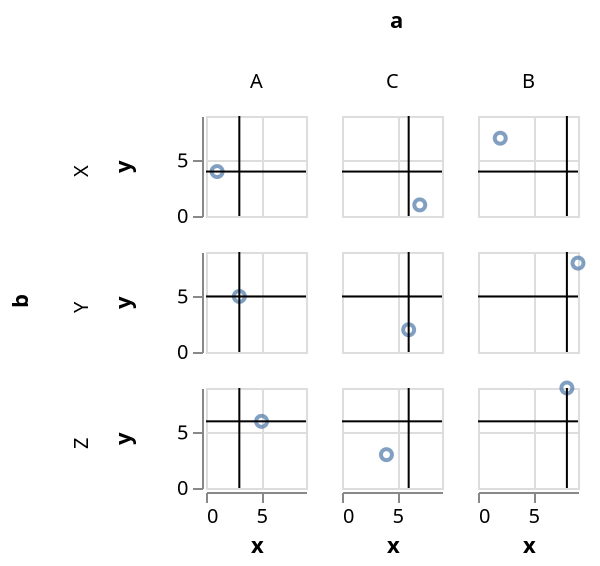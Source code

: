 {
    "$schema": "https://vega.github.io/schema/vega/v3.json",
    "description": "A simple bar chart with embedded data.",
    "autosize": "pad",
    "padding": 5,
    "data": [
        {
            "name": "source_0",
            "values": [
                {
                    "a": "A",
                    "b": "X",
                    "x": 1,
                    "y": 4
                },
                {
                    "a": "A",
                    "b": "Y",
                    "x": 3,
                    "y": 5
                },
                {
                    "a": "A",
                    "b": "Z",
                    "x": 5,
                    "y": 6
                },
                {
                    "a": "B",
                    "b": "X",
                    "x": 2,
                    "y": 7
                },
                {
                    "a": "B",
                    "b": "Y",
                    "x": 9,
                    "y": 8
                },
                {
                    "a": "B",
                    "b": "Z",
                    "x": 8,
                    "y": 9
                },
                {
                    "a": "C",
                    "b": "X",
                    "x": 7,
                    "y": 1
                },
                {
                    "a": "C",
                    "b": "Y",
                    "x": 6,
                    "y": 2
                },
                {
                    "a": "C",
                    "b": "Z",
                    "x": 4,
                    "y": 3
                }
            ]
        },
        {
            "name": "data_0",
            "source": "source_0",
            "transform": [
                {
                    "type": "window",
                    "params": [
                        null
                    ],
                    "as": [
                        "median_x_by_a"
                    ],
                    "ops": [
                        "median"
                    ],
                    "fields": [
                        "x"
                    ],
                    "sort": {
                        "field": [],
                        "order": []
                    },
                    "groupby": [
                        "a"
                    ],
                    "frame": [
                        null,
                        null
                    ]
                },
                {
                    "type": "window",
                    "params": [
                        null
                    ],
                    "as": [
                        "median_y_by_b"
                    ],
                    "ops": [
                        "median"
                    ],
                    "fields": [
                        "y"
                    ],
                    "sort": {
                        "field": [],
                        "order": []
                    },
                    "groupby": [
                        "b"
                    ],
                    "frame": [
                        null,
                        null
                    ]
                },
                {
                    "type": "window",
                    "params": [
                        null
                    ],
                    "as": [
                        "median_y_by_b"
                    ],
                    "ops": [
                        "median"
                    ],
                    "fields": [
                        "y"
                    ],
                    "sort": {
                        "field": [],
                        "order": []
                    },
                    "groupby": [
                        "b"
                    ],
                    "frame": [
                        null,
                        null
                    ]
                },
                {
                    "type": "window",
                    "params": [
                        null
                    ],
                    "as": [
                        "median_x_by_a"
                    ],
                    "ops": [
                        "median"
                    ],
                    "fields": [
                        "x"
                    ],
                    "sort": {
                        "field": [],
                        "order": []
                    },
                    "groupby": [
                        "a"
                    ],
                    "frame": [
                        null,
                        null
                    ]
                }
            ]
        },
        {
            "name": "column_domain",
            "source": "data_0",
            "transform": [
                {
                    "type": "aggregate",
                    "groupby": [
                        "a"
                    ],
                    "fields": [
                        "x"
                    ],
                    "ops": [
                        "median"
                    ],
                    "as": [
                        "median_x"
                    ]
                }
            ]
        },
        {
            "name": "row_domain",
            "source": "data_0",
            "transform": [
                {
                    "type": "aggregate",
                    "groupby": [
                        "b"
                    ],
                    "fields": [
                        "y"
                    ],
                    "ops": [
                        "median"
                    ],
                    "as": [
                        "median_y"
                    ]
                }
            ]
        },
        {
            "name": "data_2",
            "source": "data_0",
            "transform": [
                {
                    "type": "formula",
                    "expr": "toNumber(datum[\"x\"])",
                    "as": "x"
                },
                {
                    "type": "formula",
                    "expr": "toNumber(datum[\"y\"])",
                    "as": "y"
                },
                {
                    "type": "filter",
                    "expr": "datum[\"x\"] !== null && !isNaN(datum[\"x\"]) && datum[\"y\"] !== null && !isNaN(datum[\"y\"])"
                }
            ]
        },
        {
            "name": "data_3",
            "source": "data_0",
            "transform": [
                {
                    "type": "aggregate",
                    "groupby": [
                        "a",
                        "b"
                    ],
                    "ops": [
                        "median"
                    ],
                    "fields": [
                        "median_x_by_a"
                    ],
                    "as": [
                        "median_median_x_by_a"
                    ]
                }
            ]
        },
        {
            "name": "data_4",
            "source": "data_0",
            "transform": [
                {
                    "type": "aggregate",
                    "groupby": [
                        "a",
                        "b"
                    ],
                    "ops": [
                        "median"
                    ],
                    "fields": [
                        "median_y_by_b"
                    ],
                    "as": [
                        "median_median_y_by_b"
                    ]
                }
            ]
        }
    ],
    "signals": [
        {
            "name": "child_width",
            "value": 50
        },
        {
            "name": "child_height",
            "value": 50
        }
    ],
    "layout": {
        "padding": {
            "row": 10,
            "column": 10
        },
        "offset": {
            "rowTitle": 10,
            "columnTitle": 10
        },
        "columns": {
            "signal": "length(data('column_domain'))"
        },
        "bounds": "full",
        "align": "all"
    },
    "marks": [
        {
            "name": "row-title",
            "type": "group",
            "role": "row-title",
            "title": {
                "text": "b",
                "offset": 10,
                "orient": "left",
                "style": "guide-title"
            }
        },
        {
            "name": "column-title",
            "type": "group",
            "role": "column-title",
            "title": {
                "text": "a",
                "offset": 10,
                "style": "guide-title"
            }
        },
        {
            "name": "row_header",
            "type": "group",
            "role": "row-header",
            "from": {
                "data": "row_domain"
            },
            "sort": {
                "field": "datum[\"median_y\"]",
                "order": "ascending"
            },
            "title": {
                "text": {
                    "signal": "''+parent[\"b\"]"
                },
                "offset": 10,
                "orient": "left",
                "style": "guide-label"
            },
            "encode": {
                "update": {
                    "height": {
                        "signal": "child_height"
                    }
                }
            },
            "axes": [
                {
                    "scale": "y",
                    "orient": "left",
                    "grid": false,
                    "title": "y",
                    "labelOverlap": true,
                    "tickCount": {
                        "signal": "ceil(child_height/40)"
                    },
                    "zindex": 1
                }
            ]
        },
        {
            "name": "column_header",
            "type": "group",
            "role": "column-header",
            "from": {
                "data": "column_domain"
            },
            "sort": {
                "field": "datum[\"median_x\"]",
                "order": "ascending"
            },
            "title": {
                "text": {
                    "signal": "''+parent[\"a\"]"
                },
                "offset": 10,
                "orient": "top",
                "style": "guide-label"
            },
            "encode": {
                "update": {
                    "width": {
                        "signal": "child_width"
                    }
                }
            }
        },
        {
            "name": "column_footer",
            "type": "group",
            "role": "column-footer",
            "from": {
                "data": "column_domain"
            },
            "sort": {
                "field": "datum[\"median_x\"]",
                "order": "ascending"
            },
            "encode": {
                "update": {
                    "width": {
                        "signal": "child_width"
                    }
                }
            },
            "axes": [
                {
                    "scale": "x",
                    "orient": "bottom",
                    "grid": false,
                    "title": "x",
                    "labelFlush": true,
                    "labelOverlap": true,
                    "tickCount": {
                        "signal": "ceil(child_width/40)"
                    },
                    "zindex": 1
                }
            ]
        },
        {
            "name": "cell",
            "type": "group",
            "style": "cell",
            "from": {
                "facet": {
                    "name": "facet",
                    "data": "data_0",
                    "groupby": [
                        "b",
                        "a"
                    ],
                    "aggregate": {
                        "cross": true,
                        "fields": [
                            "median_y_by_b",
                            "median_x_by_a"
                        ],
                        "ops": [
                            "max",
                            "max"
                        ],
                        "as": [
                            "median_y_by_b",
                            "median_x_by_a"
                        ]
                    }
                }
            },
            "sort": {
                "field": [
                    "datum[\"median_y_by_b\"]",
                    "datum[\"median_x_by_a\"]"
                ],
                "order": [
                    "ascending",
                    "ascending"
                ]
            },
            "data": [
                {
                    "source": "facet",
                    "name": "data_0",
                    "transform": [
                        {
                            "type": "formula",
                            "expr": "toNumber(datum[\"x\"])",
                            "as": "x"
                        },
                        {
                            "type": "formula",
                            "expr": "toNumber(datum[\"y\"])",
                            "as": "y"
                        },
                        {
                            "type": "filter",
                            "expr": "datum[\"x\"] !== null && !isNaN(datum[\"x\"]) && datum[\"y\"] !== null && !isNaN(datum[\"y\"])"
                        }
                    ]
                },
                {
                    "source": "facet",
                    "name": "data_1",
                    "transform": [
                        {
                            "type": "aggregate",
                            "groupby": [],
                            "ops": [
                                "median"
                            ],
                            "fields": [
                                "median_x_by_a"
                            ],
                            "as": [
                                "median_median_x_by_a"
                            ]
                        }
                    ]
                },
                {
                    "source": "facet",
                    "name": "data_2",
                    "transform": [
                        {
                            "type": "aggregate",
                            "groupby": [],
                            "ops": [
                                "median"
                            ],
                            "fields": [
                                "median_y_by_b"
                            ],
                            "as": [
                                "median_median_y_by_b"
                            ]
                        }
                    ]
                }
            ],
            "encode": {
                "update": {
                    "width": {
                        "signal": "child_width"
                    },
                    "height": {
                        "signal": "child_height"
                    }
                }
            },
            "marks": [
                {
                    "name": "child_layer_0_marks",
                    "type": "symbol",
                    "style": [
                        "point"
                    ],
                    "from": {
                        "data": "data_0"
                    },
                    "encode": {
                        "update": {
                            "opacity": {
                                "value": 0.7
                            },
                            "fill": {
                                "value": "transparent"
                            },
                            "stroke": {
                                "value": "#4c78a8"
                            },
                            "x": {
                                "scale": "x",
                                "field": "x"
                            },
                            "y": {
                                "scale": "y",
                                "field": "y"
                            }
                        }
                    }
                },
                {
                    "name": "child_layer_1_marks",
                    "type": "rule",
                    "style": [
                        "rule"
                    ],
                    "from": {
                        "data": "data_1"
                    },
                    "encode": {
                        "update": {
                            "stroke": {
                                "value": "black"
                            },
                            "x": {
                                "scale": "x",
                                "field": "median_median_x_by_a"
                            },
                            "y": {
                                "field": {
                                    "group": "height"
                                }
                            },
                            "y2": {
                                "value": 0
                            }
                        }
                    }
                },
                {
                    "name": "child_layer_2_marks",
                    "type": "rule",
                    "style": [
                        "rule"
                    ],
                    "from": {
                        "data": "data_2"
                    },
                    "encode": {
                        "update": {
                            "stroke": {
                                "value": "black"
                            },
                            "x": {
                                "value": 0
                            },
                            "y": {
                                "scale": "y",
                                "field": "median_median_y_by_b"
                            },
                            "x2": {
                                "field": {
                                    "group": "width"
                                }
                            }
                        }
                    }
                }
            ],
            "axes": [
                {
                    "scale": "x",
                    "orient": "bottom",
                    "grid": true,
                    "tickCount": {
                        "signal": "ceil(child_width/40)"
                    },
                    "gridScale": "y",
                    "domain": false,
                    "labels": false,
                    "maxExtent": 0,
                    "minExtent": 0,
                    "ticks": false,
                    "zindex": 0
                },
                {
                    "scale": "y",
                    "orient": "left",
                    "grid": true,
                    "tickCount": {
                        "signal": "ceil(child_height/40)"
                    },
                    "gridScale": "x",
                    "domain": false,
                    "labels": false,
                    "maxExtent": 0,
                    "minExtent": 0,
                    "ticks": false,
                    "zindex": 0
                }
            ]
        }
    ],
    "scales": [
        {
            "name": "x",
            "type": "linear",
            "domain": {
                "fields": [
                    {
                        "data": "data_2",
                        "field": "x"
                    },
                    {
                        "data": "data_3",
                        "field": "median_median_x_by_a"
                    }
                ]
            },
            "range": [
                0,
                {
                    "signal": "child_width"
                }
            ],
            "nice": true,
            "zero": true
        },
        {
            "name": "y",
            "type": "linear",
            "domain": {
                "fields": [
                    {
                        "data": "data_2",
                        "field": "y"
                    },
                    {
                        "data": "data_4",
                        "field": "median_median_y_by_b"
                    }
                ]
            },
            "range": [
                {
                    "signal": "child_height"
                },
                0
            ],
            "nice": true,
            "zero": true
        }
    ],
    "config": {
        "axisY": {
            "minExtent": 30
        }
    }
}
